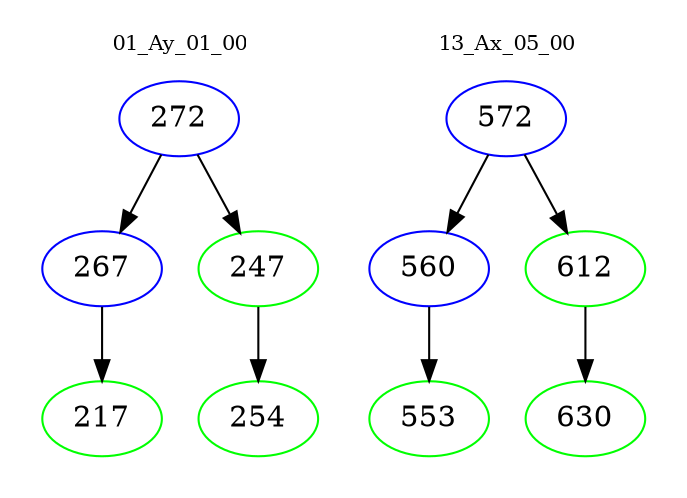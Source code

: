 digraph{
subgraph cluster_0 {
color = white
label = "01_Ay_01_00";
fontsize=10;
T0_272 [label="272", color="blue"]
T0_272 -> T0_267 [color="black"]
T0_267 [label="267", color="blue"]
T0_267 -> T0_217 [color="black"]
T0_217 [label="217", color="green"]
T0_272 -> T0_247 [color="black"]
T0_247 [label="247", color="green"]
T0_247 -> T0_254 [color="black"]
T0_254 [label="254", color="green"]
}
subgraph cluster_1 {
color = white
label = "13_Ax_05_00";
fontsize=10;
T1_572 [label="572", color="blue"]
T1_572 -> T1_560 [color="black"]
T1_560 [label="560", color="blue"]
T1_560 -> T1_553 [color="black"]
T1_553 [label="553", color="green"]
T1_572 -> T1_612 [color="black"]
T1_612 [label="612", color="green"]
T1_612 -> T1_630 [color="black"]
T1_630 [label="630", color="green"]
}
}
